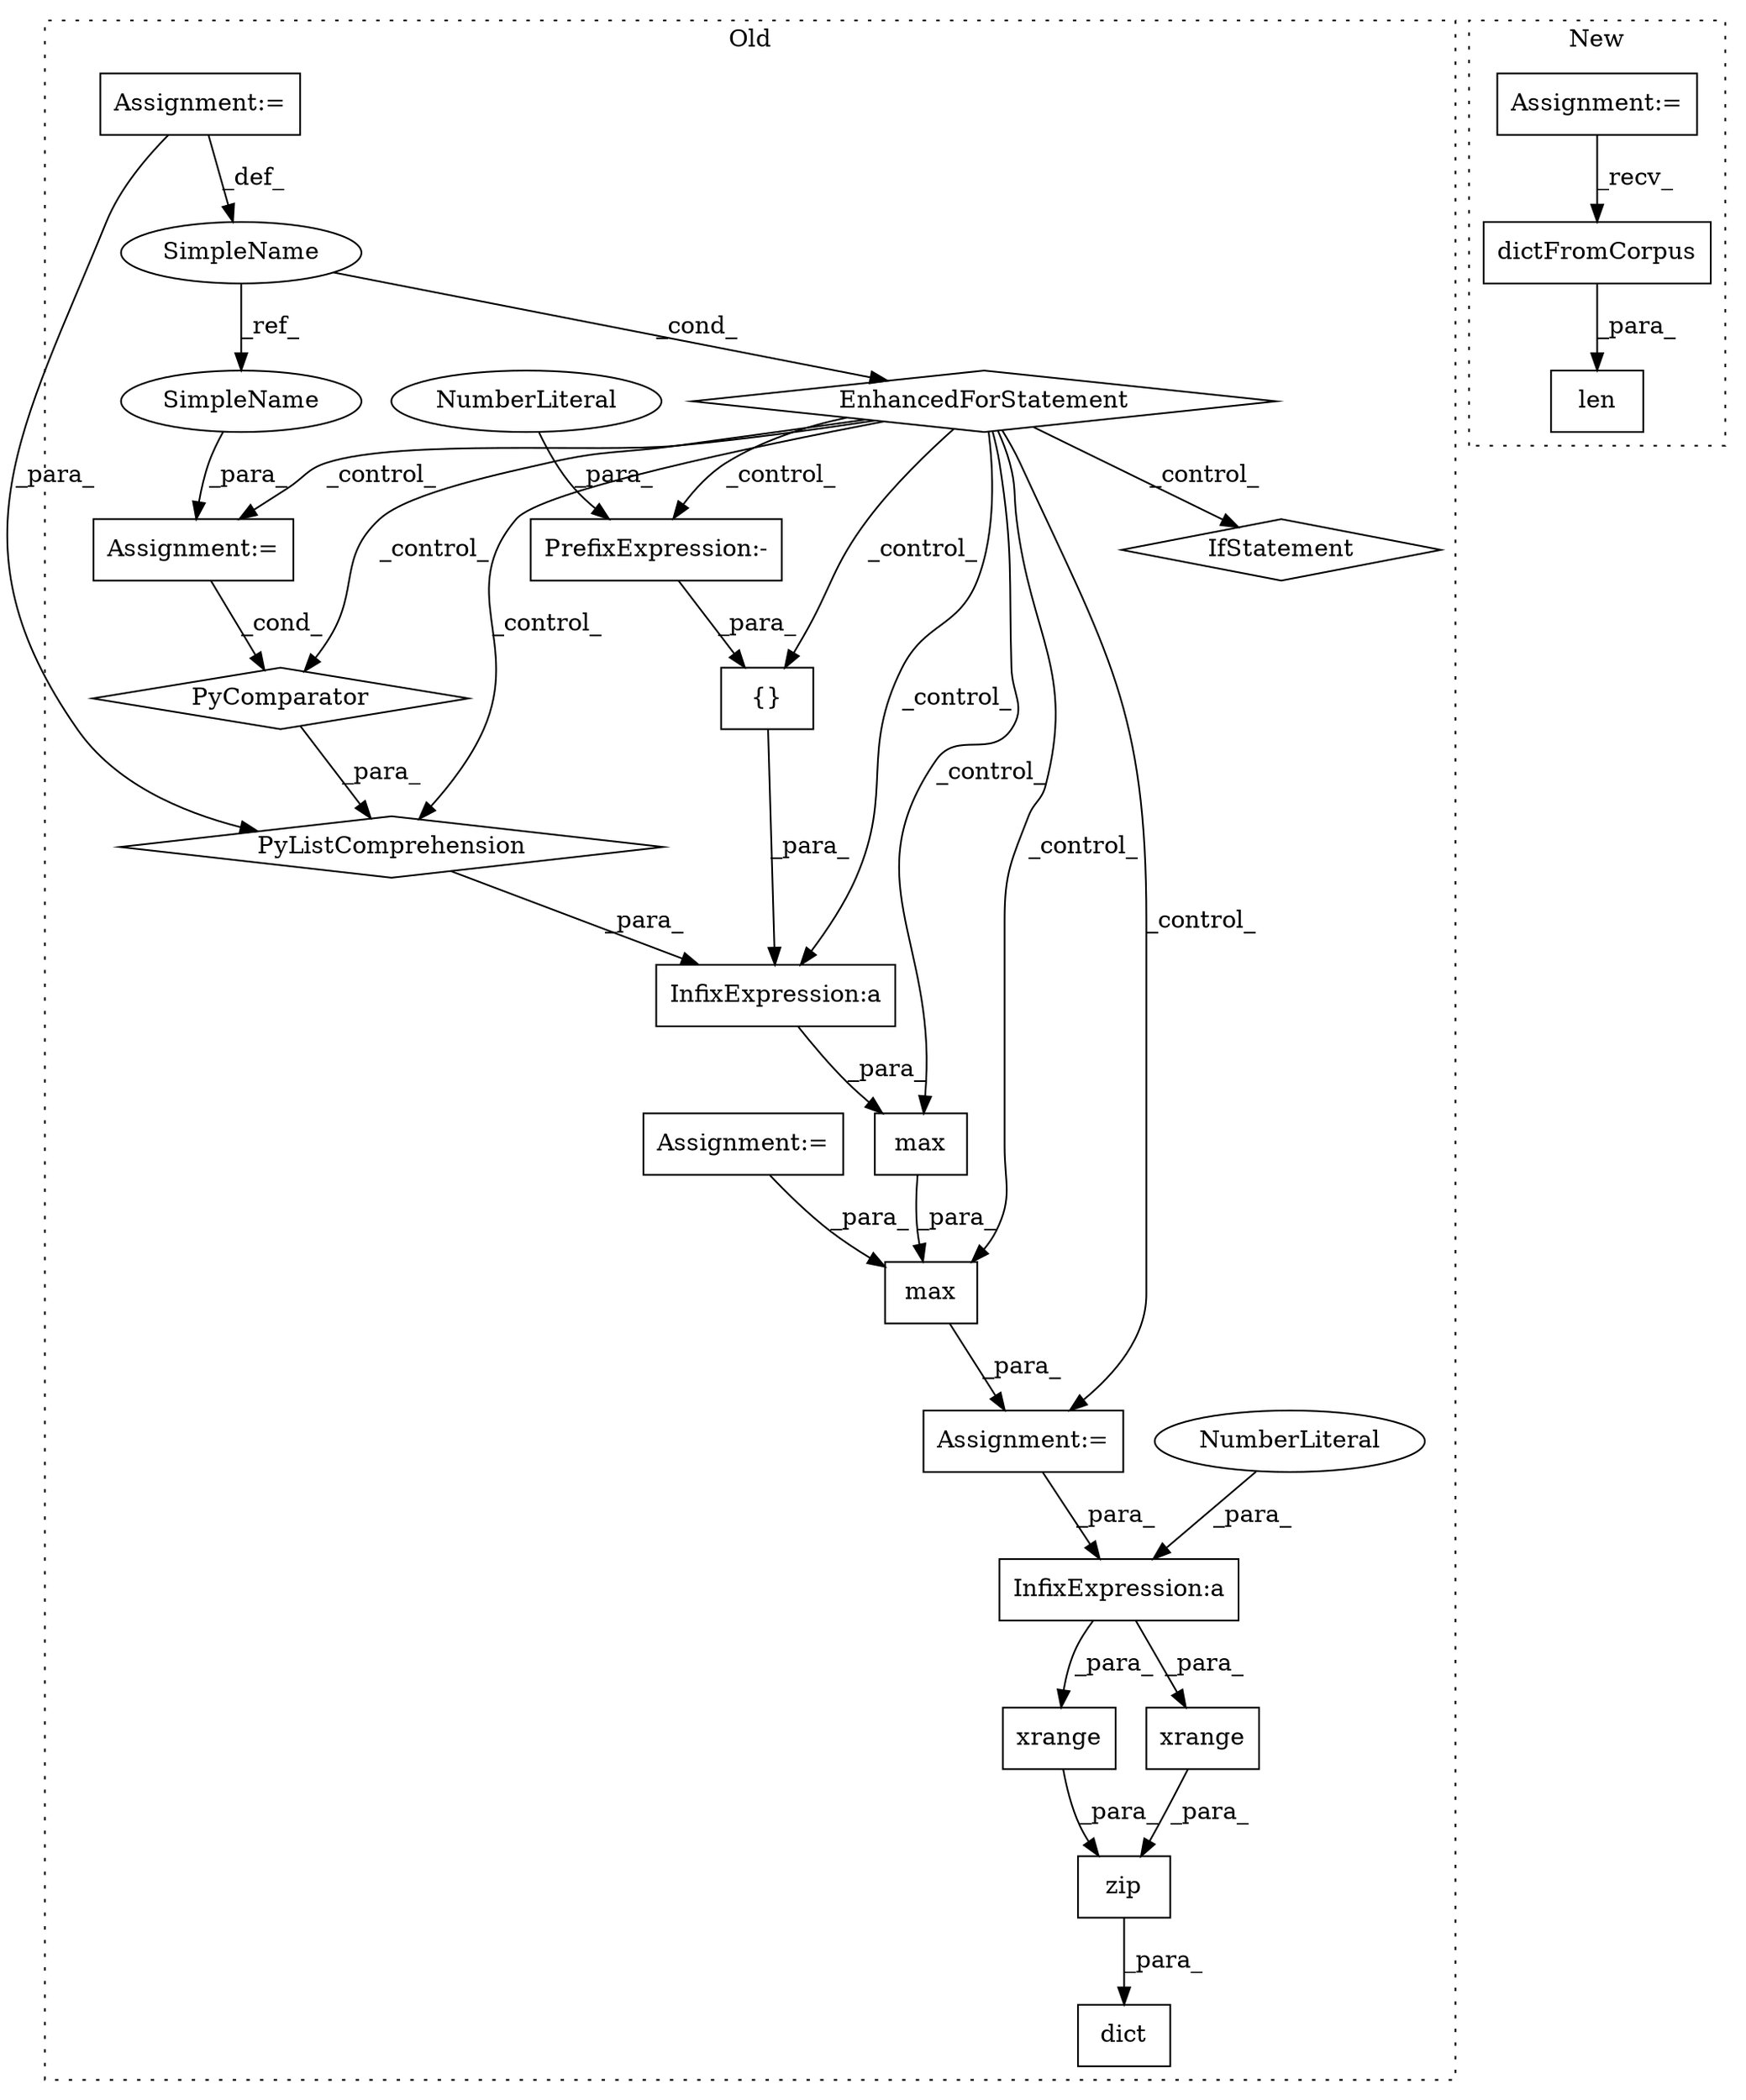 digraph G {
subgraph cluster0 {
1 [label="EnhancedForStatement" a="70" s="2032,2110" l="57,2" shape="diamond"];
3 [label="InfixExpression:a" a="27" s="2155" l="18" shape="box"];
4 [label="zip" a="32" s="2355,2392" l="4,1" shape="box"];
5 [label="InfixExpression:a" a="27" s="2325" l="3" shape="box"];
6 [label="{}" a="4" s="2151,2154" l="1,1" shape="box"];
7 [label="NumberLiteral" a="34" s="2324" l="1" shape="ellipse"];
8 [label="PyComparator" a="113" s="2270" l="24" shape="diamond"];
10 [label="max" a="32" s="2128,2297" l="4,1" shape="box"];
11 [label="IfStatement" a="25" s="2270" l="24" shape="diamond"];
12 [label="max" a="32" s="2138,2302" l="4,-5" shape="box"];
13 [label="dict" a="32" s="2350,2393" l="5,1" shape="box"];
14 [label="SimpleName" a="42" s="2093" l="8" shape="ellipse"];
15 [label="xrange" a="32" s="2376,2391" l="7,1" shape="box"];
16 [label="Assignment:=" a="7" s="2021" l="1" shape="box"];
17 [label="xrange" a="32" s="2359,2374" l="7,1" shape="box"];
18 [label="Assignment:=" a="7" s="2270" l="24" shape="box"];
19 [label="Assignment:=" a="7" s="2032,2110" l="57,2" shape="box"];
21 [label="PyListComprehension" a="109" s="2173" l="129" shape="diamond"];
22 [label="Assignment:=" a="7" s="2127" l="1" shape="box"];
23 [label="PrefixExpression:-" a="38" s="2152" l="1" shape="box"];
24 [label="NumberLiteral" a="34" s="2153" l="1" shape="ellipse"];
25 [label="SimpleName" a="42" s="2277" l="8" shape="ellipse"];
label = "Old";
style="dotted";
}
subgraph cluster1 {
2 [label="dictFromCorpus" a="32" s="1949,1970" l="15,1" shape="box"];
9 [label="len" a="32" s="1988,1999" l="4,1" shape="box"];
20 [label="Assignment:=" a="7" s="1698" l="5" shape="box"];
label = "New";
style="dotted";
}
1 -> 23 [label="_control_"];
1 -> 6 [label="_control_"];
1 -> 10 [label="_control_"];
1 -> 11 [label="_control_"];
1 -> 21 [label="_control_"];
1 -> 18 [label="_control_"];
1 -> 8 [label="_control_"];
1 -> 12 [label="_control_"];
1 -> 22 [label="_control_"];
1 -> 3 [label="_control_"];
2 -> 9 [label="_para_"];
3 -> 12 [label="_para_"];
4 -> 13 [label="_para_"];
5 -> 17 [label="_para_"];
5 -> 15 [label="_para_"];
6 -> 3 [label="_para_"];
7 -> 5 [label="_para_"];
8 -> 21 [label="_para_"];
10 -> 22 [label="_para_"];
12 -> 10 [label="_para_"];
14 -> 25 [label="_ref_"];
14 -> 1 [label="_cond_"];
15 -> 4 [label="_para_"];
16 -> 10 [label="_para_"];
17 -> 4 [label="_para_"];
18 -> 8 [label="_cond_"];
19 -> 14 [label="_def_"];
19 -> 21 [label="_para_"];
20 -> 2 [label="_recv_"];
21 -> 3 [label="_para_"];
22 -> 5 [label="_para_"];
23 -> 6 [label="_para_"];
24 -> 23 [label="_para_"];
25 -> 18 [label="_para_"];
}